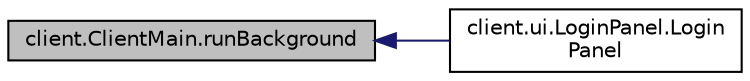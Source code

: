 digraph "client.ClientMain.runBackground"
{
  edge [fontname="Helvetica",fontsize="10",labelfontname="Helvetica",labelfontsize="10"];
  node [fontname="Helvetica",fontsize="10",shape=record];
  rankdir="LR";
  Node26 [label="client.ClientMain.runBackground",height=0.2,width=0.4,color="black", fillcolor="grey75", style="filled", fontcolor="black"];
  Node26 -> Node27 [dir="back",color="midnightblue",fontsize="10",style="solid"];
  Node27 [label="client.ui.LoginPanel.Login\lPanel",height=0.2,width=0.4,color="black", fillcolor="white", style="filled",URL="$classclient_1_1ui_1_1_login_panel.html#a697f38b937f048e562c634c713d90885"];
}
